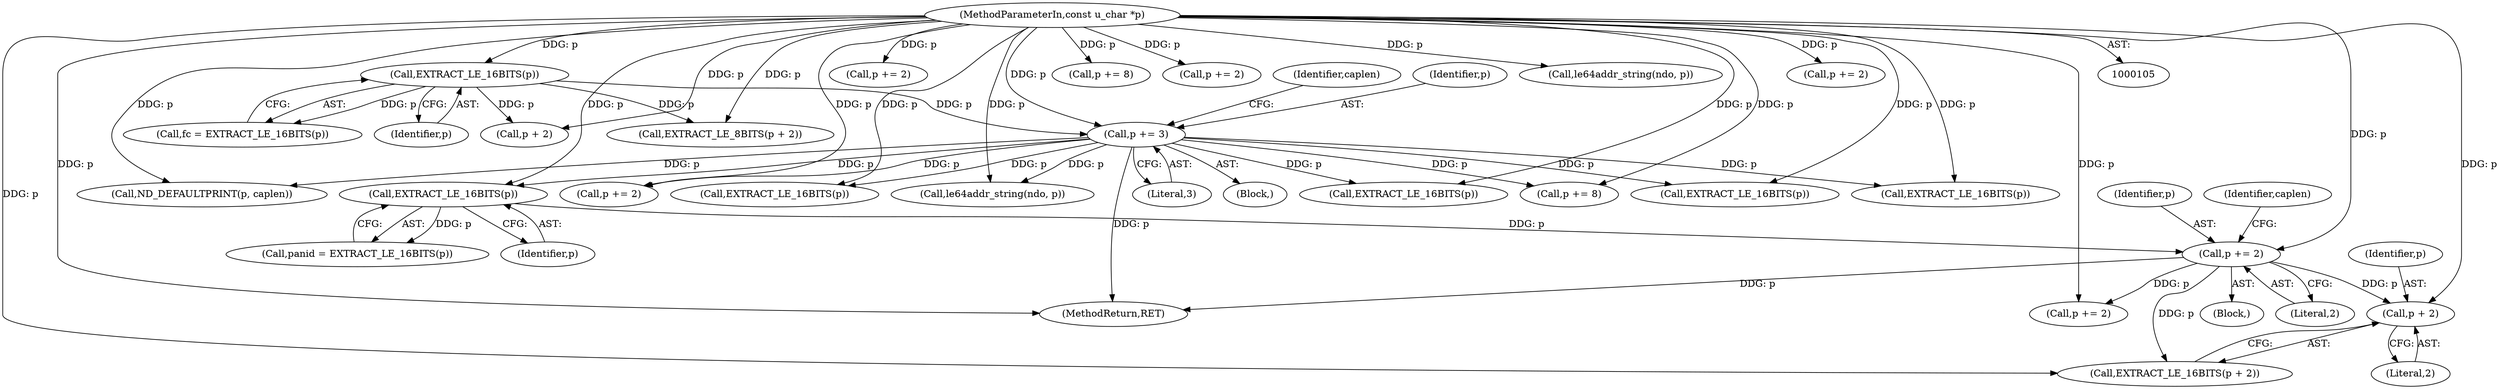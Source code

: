 digraph "1_tcpdump_8512734883227c11568bb35da1d48b9f8466f43f@del" {
"1000256" [label="(Call,p + 2)"];
"1000224" [label="(Call,p += 2)"];
"1000222" [label="(Call,EXTRACT_LE_16BITS(p))"];
"1000147" [label="(Call,p += 3)"];
"1000108" [label="(MethodParameterIn,const u_char *p)"];
"1000139" [label="(Call,EXTRACT_LE_16BITS(p))"];
"1000149" [label="(Literal,3)"];
"1000259" [label="(Call,p += 2)"];
"1000498" [label="(Call,ND_DEFAULTPRINT(p, caplen))"];
"1000109" [label="(Block,)"];
"1000225" [label="(Identifier,p)"];
"1000417" [label="(Call,p += 2)"];
"1000449" [label="(Call,p += 2)"];
"1000283" [label="(Call,EXTRACT_LE_16BITS(p))"];
"1000223" [label="(Identifier,p)"];
"1000480" [label="(Call,le64addr_string(ndo, p))"];
"1000447" [label="(Call,EXTRACT_LE_16BITS(p))"];
"1000175" [label="(Block,)"];
"1000319" [label="(Call,p += 8)"];
"1000384" [label="(Call,p += 2)"];
"1000144" [label="(Call,p + 2)"];
"1000483" [label="(Call,p += 8)"];
"1000140" [label="(Identifier,p)"];
"1000151" [label="(Identifier,caplen)"];
"1000108" [label="(MethodParameterIn,const u_char *p)"];
"1000147" [label="(Call,p += 3)"];
"1000226" [label="(Literal,2)"];
"1000258" [label="(Literal,2)"];
"1000316" [label="(Call,le64addr_string(ndo, p))"];
"1000503" [label="(MethodReturn,RET)"];
"1000137" [label="(Call,fc = EXTRACT_LE_16BITS(p))"];
"1000382" [label="(Call,EXTRACT_LE_16BITS(p))"];
"1000285" [label="(Call,p += 2)"];
"1000415" [label="(Call,EXTRACT_LE_16BITS(p))"];
"1000224" [label="(Call,p += 2)"];
"1000256" [label="(Call,p + 2)"];
"1000139" [label="(Call,EXTRACT_LE_16BITS(p))"];
"1000255" [label="(Call,EXTRACT_LE_16BITS(p + 2))"];
"1000148" [label="(Identifier,p)"];
"1000222" [label="(Call,EXTRACT_LE_16BITS(p))"];
"1000228" [label="(Identifier,caplen)"];
"1000257" [label="(Identifier,p)"];
"1000143" [label="(Call,EXTRACT_LE_8BITS(p + 2))"];
"1000220" [label="(Call,panid = EXTRACT_LE_16BITS(p))"];
"1000256" -> "1000255"  [label="AST: "];
"1000256" -> "1000258"  [label="CFG: "];
"1000257" -> "1000256"  [label="AST: "];
"1000258" -> "1000256"  [label="AST: "];
"1000255" -> "1000256"  [label="CFG: "];
"1000224" -> "1000256"  [label="DDG: p"];
"1000108" -> "1000256"  [label="DDG: p"];
"1000224" -> "1000175"  [label="AST: "];
"1000224" -> "1000226"  [label="CFG: "];
"1000225" -> "1000224"  [label="AST: "];
"1000226" -> "1000224"  [label="AST: "];
"1000228" -> "1000224"  [label="CFG: "];
"1000224" -> "1000503"  [label="DDG: p"];
"1000222" -> "1000224"  [label="DDG: p"];
"1000108" -> "1000224"  [label="DDG: p"];
"1000224" -> "1000255"  [label="DDG: p"];
"1000224" -> "1000259"  [label="DDG: p"];
"1000222" -> "1000220"  [label="AST: "];
"1000222" -> "1000223"  [label="CFG: "];
"1000223" -> "1000222"  [label="AST: "];
"1000220" -> "1000222"  [label="CFG: "];
"1000222" -> "1000220"  [label="DDG: p"];
"1000147" -> "1000222"  [label="DDG: p"];
"1000108" -> "1000222"  [label="DDG: p"];
"1000147" -> "1000109"  [label="AST: "];
"1000147" -> "1000149"  [label="CFG: "];
"1000148" -> "1000147"  [label="AST: "];
"1000149" -> "1000147"  [label="AST: "];
"1000151" -> "1000147"  [label="CFG: "];
"1000147" -> "1000503"  [label="DDG: p"];
"1000108" -> "1000147"  [label="DDG: p"];
"1000139" -> "1000147"  [label="DDG: p"];
"1000147" -> "1000283"  [label="DDG: p"];
"1000147" -> "1000382"  [label="DDG: p"];
"1000147" -> "1000415"  [label="DDG: p"];
"1000147" -> "1000417"  [label="DDG: p"];
"1000147" -> "1000447"  [label="DDG: p"];
"1000147" -> "1000480"  [label="DDG: p"];
"1000147" -> "1000483"  [label="DDG: p"];
"1000147" -> "1000498"  [label="DDG: p"];
"1000108" -> "1000105"  [label="AST: "];
"1000108" -> "1000503"  [label="DDG: p"];
"1000108" -> "1000139"  [label="DDG: p"];
"1000108" -> "1000143"  [label="DDG: p"];
"1000108" -> "1000144"  [label="DDG: p"];
"1000108" -> "1000255"  [label="DDG: p"];
"1000108" -> "1000259"  [label="DDG: p"];
"1000108" -> "1000283"  [label="DDG: p"];
"1000108" -> "1000285"  [label="DDG: p"];
"1000108" -> "1000316"  [label="DDG: p"];
"1000108" -> "1000319"  [label="DDG: p"];
"1000108" -> "1000382"  [label="DDG: p"];
"1000108" -> "1000384"  [label="DDG: p"];
"1000108" -> "1000415"  [label="DDG: p"];
"1000108" -> "1000417"  [label="DDG: p"];
"1000108" -> "1000447"  [label="DDG: p"];
"1000108" -> "1000449"  [label="DDG: p"];
"1000108" -> "1000480"  [label="DDG: p"];
"1000108" -> "1000483"  [label="DDG: p"];
"1000108" -> "1000498"  [label="DDG: p"];
"1000139" -> "1000137"  [label="AST: "];
"1000139" -> "1000140"  [label="CFG: "];
"1000140" -> "1000139"  [label="AST: "];
"1000137" -> "1000139"  [label="CFG: "];
"1000139" -> "1000137"  [label="DDG: p"];
"1000139" -> "1000143"  [label="DDG: p"];
"1000139" -> "1000144"  [label="DDG: p"];
}
